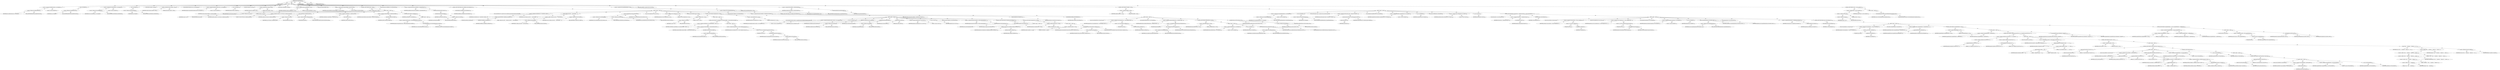 digraph "determineDependencies" {  
"111669149704" [label = <(METHOD,determineDependencies)<SUB>319</SUB>> ]
"115964116995" [label = <(PARAM,this)<SUB>319</SUB>> ]
"25769803809" [label = <(BLOCK,&lt;empty&gt;,&lt;empty&gt;)<SUB>319</SUB>> ]
"30064771197" [label = <(&lt;operator&gt;.assignment,this.affectedClassMap = new Hashtable())<SUB>320</SUB>> ]
"30064771198" [label = <(&lt;operator&gt;.fieldAccess,this.affectedClassMap)<SUB>320</SUB>> ]
"68719476886" [label = <(IDENTIFIER,this,this.affectedClassMap = new Hashtable())> ]
"55834574869" [label = <(FIELD_IDENTIFIER,affectedClassMap,affectedClassMap)<SUB>320</SUB>> ]
"30064771199" [label = <(&lt;operator&gt;.alloc,new Hashtable())<SUB>320</SUB>> ]
"30064771200" [label = <(&lt;init&gt;,new Hashtable())<SUB>320</SUB>> ]
"30064771201" [label = <(&lt;operator&gt;.fieldAccess,this.affectedClassMap)<SUB>320</SUB>> ]
"68719476887" [label = <(IDENTIFIER,this,new Hashtable())> ]
"55834574870" [label = <(FIELD_IDENTIFIER,affectedClassMap,affectedClassMap)<SUB>320</SUB>> ]
"30064771202" [label = <(&lt;operator&gt;.assignment,this.classFileInfoMap = new Hashtable())<SUB>321</SUB>> ]
"30064771203" [label = <(&lt;operator&gt;.fieldAccess,this.classFileInfoMap)<SUB>321</SUB>> ]
"68719476888" [label = <(IDENTIFIER,this,this.classFileInfoMap = new Hashtable())> ]
"55834574871" [label = <(FIELD_IDENTIFIER,classFileInfoMap,classFileInfoMap)<SUB>321</SUB>> ]
"30064771204" [label = <(&lt;operator&gt;.alloc,new Hashtable())<SUB>321</SUB>> ]
"30064771205" [label = <(&lt;init&gt;,new Hashtable())<SUB>321</SUB>> ]
"30064771206" [label = <(&lt;operator&gt;.fieldAccess,this.classFileInfoMap)<SUB>321</SUB>> ]
"68719476889" [label = <(IDENTIFIER,this,new Hashtable())> ]
"55834574872" [label = <(FIELD_IDENTIFIER,classFileInfoMap,classFileInfoMap)<SUB>321</SUB>> ]
"94489280535" [label = <(LOCAL,boolean cacheDirty: boolean)<SUB>322</SUB>> ]
"30064771207" [label = <(&lt;operator&gt;.assignment,boolean cacheDirty = false)<SUB>322</SUB>> ]
"68719476890" [label = <(IDENTIFIER,cacheDirty,boolean cacheDirty = false)<SUB>322</SUB>> ]
"90194313239" [label = <(LITERAL,false,boolean cacheDirty = false)<SUB>322</SUB>> ]
"94489280536" [label = <(LOCAL,Hashtable dependencyMap: java.util.Hashtable)<SUB>324</SUB>> ]
"30064771208" [label = <(&lt;operator&gt;.assignment,Hashtable dependencyMap = new Hashtable())<SUB>324</SUB>> ]
"68719476891" [label = <(IDENTIFIER,dependencyMap,Hashtable dependencyMap = new Hashtable())<SUB>324</SUB>> ]
"30064771209" [label = <(&lt;operator&gt;.alloc,new Hashtable())<SUB>324</SUB>> ]
"30064771210" [label = <(&lt;init&gt;,new Hashtable())<SUB>324</SUB>> ]
"68719476892" [label = <(IDENTIFIER,dependencyMap,new Hashtable())<SUB>324</SUB>> ]
"94489280537" [label = <(LOCAL,File cacheFile: java.io.File)<SUB>325</SUB>> ]
"30064771211" [label = <(&lt;operator&gt;.assignment,File cacheFile = null)<SUB>325</SUB>> ]
"68719476893" [label = <(IDENTIFIER,cacheFile,File cacheFile = null)<SUB>325</SUB>> ]
"90194313240" [label = <(LITERAL,null,File cacheFile = null)<SUB>325</SUB>> ]
"94489280538" [label = <(LOCAL,boolean cacheFileExists: boolean)<SUB>326</SUB>> ]
"30064771212" [label = <(&lt;operator&gt;.assignment,boolean cacheFileExists = true)<SUB>326</SUB>> ]
"68719476894" [label = <(IDENTIFIER,cacheFileExists,boolean cacheFileExists = true)<SUB>326</SUB>> ]
"90194313241" [label = <(LITERAL,true,boolean cacheFileExists = true)<SUB>326</SUB>> ]
"94489280539" [label = <(LOCAL,long cacheLastModified: long)<SUB>327</SUB>> ]
"30064771213" [label = <(&lt;operator&gt;.assignment,long cacheLastModified = Long.MAX_VALUE)<SUB>327</SUB>> ]
"68719476895" [label = <(IDENTIFIER,cacheLastModified,long cacheLastModified = Long.MAX_VALUE)<SUB>327</SUB>> ]
"30064771214" [label = <(&lt;operator&gt;.fieldAccess,Long.MAX_VALUE)<SUB>327</SUB>> ]
"68719476896" [label = <(IDENTIFIER,Long,long cacheLastModified = Long.MAX_VALUE)<SUB>327</SUB>> ]
"55834574873" [label = <(FIELD_IDENTIFIER,MAX_VALUE,MAX_VALUE)<SUB>327</SUB>> ]
"47244640278" [label = <(CONTROL_STRUCTURE,IF,if (cache != null))<SUB>330</SUB>> ]
"30064771215" [label = <(&lt;operator&gt;.notEquals,cache != null)<SUB>330</SUB>> ]
"30064771216" [label = <(&lt;operator&gt;.fieldAccess,this.cache)<SUB>330</SUB>> ]
"68719476897" [label = <(IDENTIFIER,this,cache != null)> ]
"55834574874" [label = <(FIELD_IDENTIFIER,cache,cache)<SUB>330</SUB>> ]
"90194313242" [label = <(LITERAL,null,cache != null)<SUB>330</SUB>> ]
"25769803810" [label = <(BLOCK,&lt;empty&gt;,&lt;empty&gt;)<SUB>330</SUB>> ]
"30064771217" [label = <(&lt;operator&gt;.assignment,cacheFile = new File(cache, CACHE_FILE_NAME))<SUB>331</SUB>> ]
"68719476898" [label = <(IDENTIFIER,cacheFile,cacheFile = new File(cache, CACHE_FILE_NAME))<SUB>331</SUB>> ]
"30064771218" [label = <(&lt;operator&gt;.alloc,new File(cache, CACHE_FILE_NAME))<SUB>331</SUB>> ]
"30064771219" [label = <(&lt;init&gt;,new File(cache, CACHE_FILE_NAME))<SUB>331</SUB>> ]
"68719476899" [label = <(IDENTIFIER,cacheFile,new File(cache, CACHE_FILE_NAME))<SUB>331</SUB>> ]
"30064771220" [label = <(&lt;operator&gt;.fieldAccess,this.cache)<SUB>331</SUB>> ]
"68719476900" [label = <(IDENTIFIER,this,new File(cache, CACHE_FILE_NAME))> ]
"55834574875" [label = <(FIELD_IDENTIFIER,cache,cache)<SUB>331</SUB>> ]
"30064771221" [label = <(&lt;operator&gt;.fieldAccess,Depend.CACHE_FILE_NAME)<SUB>331</SUB>> ]
"180388626438" [label = <(TYPE_REF,Depend,Depend)<SUB>331</SUB>> ]
"55834574876" [label = <(FIELD_IDENTIFIER,CACHE_FILE_NAME,CACHE_FILE_NAME)<SUB>331</SUB>> ]
"30064771222" [label = <(&lt;operator&gt;.assignment,cacheFileExists = cacheFile.exists())<SUB>332</SUB>> ]
"68719476901" [label = <(IDENTIFIER,cacheFileExists,cacheFileExists = cacheFile.exists())<SUB>332</SUB>> ]
"30064771223" [label = <(exists,cacheFile.exists())<SUB>332</SUB>> ]
"68719476902" [label = <(IDENTIFIER,cacheFile,cacheFile.exists())<SUB>332</SUB>> ]
"30064771224" [label = <(&lt;operator&gt;.assignment,cacheLastModified = cacheFile.lastModified())<SUB>333</SUB>> ]
"68719476903" [label = <(IDENTIFIER,cacheLastModified,cacheLastModified = cacheFile.lastModified())<SUB>333</SUB>> ]
"30064771225" [label = <(lastModified,cacheFile.lastModified())<SUB>333</SUB>> ]
"68719476904" [label = <(IDENTIFIER,cacheFile,cacheFile.lastModified())<SUB>333</SUB>> ]
"47244640279" [label = <(CONTROL_STRUCTURE,IF,if (cacheFileExists))<SUB>334</SUB>> ]
"68719476905" [label = <(IDENTIFIER,cacheFileExists,if (cacheFileExists))<SUB>334</SUB>> ]
"25769803811" [label = <(BLOCK,&lt;empty&gt;,&lt;empty&gt;)<SUB>334</SUB>> ]
"30064771226" [label = <(&lt;operator&gt;.assignment,dependencyMap = readCachedDependencies(cacheFile))<SUB>335</SUB>> ]
"68719476906" [label = <(IDENTIFIER,dependencyMap,dependencyMap = readCachedDependencies(cacheFile))<SUB>335</SUB>> ]
"30064771227" [label = <(readCachedDependencies,this.readCachedDependencies(cacheFile))<SUB>335</SUB>> ]
"68719476739" [label = <(IDENTIFIER,this,this.readCachedDependencies(cacheFile))<SUB>335</SUB>> ]
"68719476907" [label = <(IDENTIFIER,cacheFile,this.readCachedDependencies(cacheFile))<SUB>335</SUB>> ]
"94489280540" [label = <(LOCAL,Enumeration classfileEnum: java.util.Enumeration)<SUB>338</SUB>> ]
"30064771228" [label = <(&lt;operator&gt;.assignment,Enumeration classfileEnum = getClassFiles(destP...)<SUB>338</SUB>> ]
"68719476908" [label = <(IDENTIFIER,classfileEnum,Enumeration classfileEnum = getClassFiles(destP...)<SUB>338</SUB>> ]
"30064771229" [label = <(elements,getClassFiles(destPath).elements())<SUB>338</SUB>> ]
"30064771230" [label = <(getClassFiles,getClassFiles(destPath))<SUB>338</SUB>> ]
"68719476740" [label = <(IDENTIFIER,this,getClassFiles(destPath))<SUB>338</SUB>> ]
"30064771231" [label = <(&lt;operator&gt;.fieldAccess,this.destPath)<SUB>338</SUB>> ]
"68719476909" [label = <(IDENTIFIER,this,getClassFiles(destPath))> ]
"55834574877" [label = <(FIELD_IDENTIFIER,destPath,destPath)<SUB>338</SUB>> ]
"47244640280" [label = <(CONTROL_STRUCTURE,WHILE,while (classfileEnum.hasMoreElements()))<SUB>339</SUB>> ]
"30064771232" [label = <(hasMoreElements,classfileEnum.hasMoreElements())<SUB>339</SUB>> ]
"68719476910" [label = <(IDENTIFIER,classfileEnum,classfileEnum.hasMoreElements())<SUB>339</SUB>> ]
"25769803812" [label = <(BLOCK,&lt;empty&gt;,&lt;empty&gt;)<SUB>339</SUB>> ]
"94489280541" [label = <(LOCAL,ClassFileInfo info: org.apache.tools.ant.taskdefs.optional.depend.Depend$ClassFileInfo)<SUB>340</SUB>> ]
"30064771233" [label = <(&lt;operator&gt;.assignment,ClassFileInfo info = (ClassFileInfo) classfileE...)<SUB>340</SUB>> ]
"68719476911" [label = <(IDENTIFIER,info,ClassFileInfo info = (ClassFileInfo) classfileE...)<SUB>340</SUB>> ]
"30064771234" [label = <(&lt;operator&gt;.cast,(ClassFileInfo) classfileEnum.nextElement())<SUB>340</SUB>> ]
"180388626439" [label = <(TYPE_REF,ClassFileInfo,ClassFileInfo)<SUB>340</SUB>> ]
"30064771235" [label = <(nextElement,classfileEnum.nextElement())<SUB>340</SUB>> ]
"68719476912" [label = <(IDENTIFIER,classfileEnum,classfileEnum.nextElement())<SUB>340</SUB>> ]
"30064771236" [label = <(log,log(&quot;Adding class info for &quot; + info.className, ...)<SUB>341</SUB>> ]
"68719476741" [label = <(IDENTIFIER,this,log(&quot;Adding class info for &quot; + info.className, ...)<SUB>341</SUB>> ]
"30064771237" [label = <(&lt;operator&gt;.addition,&quot;Adding class info for &quot; + info.className)<SUB>341</SUB>> ]
"90194313243" [label = <(LITERAL,&quot;Adding class info for &quot;,&quot;Adding class info for &quot; + info.className)<SUB>341</SUB>> ]
"30064771238" [label = <(&lt;operator&gt;.fieldAccess,info.className)<SUB>341</SUB>> ]
"68719476913" [label = <(IDENTIFIER,info,&quot;Adding class info for &quot; + info.className)<SUB>341</SUB>> ]
"55834574878" [label = <(FIELD_IDENTIFIER,className,className)<SUB>341</SUB>> ]
"30064771239" [label = <(&lt;operator&gt;.fieldAccess,Project.MSG_DEBUG)<SUB>341</SUB>> ]
"68719476914" [label = <(IDENTIFIER,Project,log(&quot;Adding class info for &quot; + info.className, ...)<SUB>341</SUB>> ]
"55834574879" [label = <(FIELD_IDENTIFIER,MSG_DEBUG,MSG_DEBUG)<SUB>341</SUB>> ]
"30064771240" [label = <(put,this.classFileInfoMap.put(info.className, info))<SUB>342</SUB>> ]
"30064771241" [label = <(&lt;operator&gt;.fieldAccess,this.classFileInfoMap)<SUB>342</SUB>> ]
"68719476915" [label = <(IDENTIFIER,this,this.classFileInfoMap.put(info.className, info))> ]
"55834574880" [label = <(FIELD_IDENTIFIER,classFileInfoMap,classFileInfoMap)<SUB>342</SUB>> ]
"30064771242" [label = <(&lt;operator&gt;.fieldAccess,info.className)<SUB>342</SUB>> ]
"68719476916" [label = <(IDENTIFIER,info,this.classFileInfoMap.put(info.className, info))<SUB>342</SUB>> ]
"55834574881" [label = <(FIELD_IDENTIFIER,className,className)<SUB>342</SUB>> ]
"68719476917" [label = <(IDENTIFIER,info,this.classFileInfoMap.put(info.className, info))<SUB>342</SUB>> ]
"94489280542" [label = <(LOCAL,Vector dependencyList: java.util.Vector)<SUB>344</SUB>> ]
"30064771243" [label = <(&lt;operator&gt;.assignment,Vector dependencyList = null)<SUB>344</SUB>> ]
"68719476918" [label = <(IDENTIFIER,dependencyList,Vector dependencyList = null)<SUB>344</SUB>> ]
"90194313244" [label = <(LITERAL,null,Vector dependencyList = null)<SUB>344</SUB>> ]
"47244640281" [label = <(CONTROL_STRUCTURE,IF,if (cache != null))<SUB>346</SUB>> ]
"30064771244" [label = <(&lt;operator&gt;.notEquals,cache != null)<SUB>346</SUB>> ]
"30064771245" [label = <(&lt;operator&gt;.fieldAccess,this.cache)<SUB>346</SUB>> ]
"68719476919" [label = <(IDENTIFIER,this,cache != null)> ]
"55834574882" [label = <(FIELD_IDENTIFIER,cache,cache)<SUB>346</SUB>> ]
"90194313245" [label = <(LITERAL,null,cache != null)<SUB>346</SUB>> ]
"25769803813" [label = <(BLOCK,&lt;empty&gt;,&lt;empty&gt;)<SUB>346</SUB>> ]
"47244640282" [label = <(CONTROL_STRUCTURE,IF,if (cacheFileExists &amp;&amp; cacheLastModified &gt; info.absoluteFile.lastModified()))<SUB>349</SUB>> ]
"30064771246" [label = <(&lt;operator&gt;.logicalAnd,cacheFileExists &amp;&amp; cacheLastModified &gt; info.abs...)<SUB>349</SUB>> ]
"68719476920" [label = <(IDENTIFIER,cacheFileExists,cacheFileExists &amp;&amp; cacheLastModified &gt; info.abs...)<SUB>349</SUB>> ]
"30064771247" [label = <(&lt;operator&gt;.greaterThan,cacheLastModified &gt; info.absoluteFile.lastModif...)<SUB>350</SUB>> ]
"68719476921" [label = <(IDENTIFIER,cacheLastModified,cacheLastModified &gt; info.absoluteFile.lastModif...)<SUB>350</SUB>> ]
"30064771248" [label = <(lastModified,info.absoluteFile.lastModified())<SUB>350</SUB>> ]
"30064771249" [label = <(&lt;operator&gt;.fieldAccess,info.absoluteFile)<SUB>350</SUB>> ]
"68719476922" [label = <(IDENTIFIER,info,info.absoluteFile.lastModified())<SUB>350</SUB>> ]
"55834574883" [label = <(FIELD_IDENTIFIER,absoluteFile,absoluteFile)<SUB>350</SUB>> ]
"25769803814" [label = <(BLOCK,&lt;empty&gt;,&lt;empty&gt;)<SUB>350</SUB>> ]
"30064771250" [label = <(&lt;operator&gt;.assignment,dependencyList = (Vector) dependencyMap.get(inf...)<SUB>353</SUB>> ]
"68719476923" [label = <(IDENTIFIER,dependencyList,dependencyList = (Vector) dependencyMap.get(inf...)<SUB>353</SUB>> ]
"30064771251" [label = <(&lt;operator&gt;.cast,(Vector) dependencyMap.get(info.className))<SUB>353</SUB>> ]
"180388626440" [label = <(TYPE_REF,Vector,Vector)<SUB>353</SUB>> ]
"30064771252" [label = <(get,dependencyMap.get(info.className))<SUB>353</SUB>> ]
"68719476924" [label = <(IDENTIFIER,dependencyMap,dependencyMap.get(info.className))<SUB>353</SUB>> ]
"30064771253" [label = <(&lt;operator&gt;.fieldAccess,info.className)<SUB>353</SUB>> ]
"68719476925" [label = <(IDENTIFIER,info,dependencyMap.get(info.className))<SUB>353</SUB>> ]
"55834574884" [label = <(FIELD_IDENTIFIER,className,className)<SUB>353</SUB>> ]
"47244640283" [label = <(CONTROL_STRUCTURE,IF,if (dependencyList == null))<SUB>357</SUB>> ]
"30064771254" [label = <(&lt;operator&gt;.equals,dependencyList == null)<SUB>357</SUB>> ]
"68719476926" [label = <(IDENTIFIER,dependencyList,dependencyList == null)<SUB>357</SUB>> ]
"90194313246" [label = <(LITERAL,null,dependencyList == null)<SUB>357</SUB>> ]
"25769803815" [label = <(BLOCK,&lt;empty&gt;,&lt;empty&gt;)<SUB>357</SUB>> ]
"94489280543" [label = <(LOCAL,DependencyAnalyzer analyzer: org.apache.tools.ant.util.depend.DependencyAnalyzer)<SUB>359</SUB>> ]
"30064771255" [label = <(&lt;operator&gt;.assignment,DependencyAnalyzer analyzer = new AntAnalyzer())<SUB>359</SUB>> ]
"68719476927" [label = <(IDENTIFIER,analyzer,DependencyAnalyzer analyzer = new AntAnalyzer())<SUB>359</SUB>> ]
"30064771256" [label = <(&lt;operator&gt;.alloc,new AntAnalyzer())<SUB>359</SUB>> ]
"30064771257" [label = <(&lt;init&gt;,new AntAnalyzer())<SUB>359</SUB>> ]
"68719476928" [label = <(IDENTIFIER,analyzer,new AntAnalyzer())<SUB>359</SUB>> ]
"30064771258" [label = <(addRootClass,addRootClass(info.className))<SUB>360</SUB>> ]
"68719476929" [label = <(IDENTIFIER,analyzer,addRootClass(info.className))<SUB>360</SUB>> ]
"30064771259" [label = <(&lt;operator&gt;.fieldAccess,info.className)<SUB>360</SUB>> ]
"68719476930" [label = <(IDENTIFIER,info,addRootClass(info.className))<SUB>360</SUB>> ]
"55834574885" [label = <(FIELD_IDENTIFIER,className,className)<SUB>360</SUB>> ]
"30064771260" [label = <(addClassPath,addClassPath(destPath))<SUB>361</SUB>> ]
"68719476931" [label = <(IDENTIFIER,analyzer,addClassPath(destPath))<SUB>361</SUB>> ]
"30064771261" [label = <(&lt;operator&gt;.fieldAccess,this.destPath)<SUB>361</SUB>> ]
"68719476932" [label = <(IDENTIFIER,this,addClassPath(destPath))> ]
"55834574886" [label = <(FIELD_IDENTIFIER,destPath,destPath)<SUB>361</SUB>> ]
"30064771262" [label = <(setClosure,setClosure(false))<SUB>362</SUB>> ]
"68719476933" [label = <(IDENTIFIER,analyzer,setClosure(false))<SUB>362</SUB>> ]
"90194313247" [label = <(LITERAL,false,setClosure(false))<SUB>362</SUB>> ]
"30064771263" [label = <(&lt;operator&gt;.assignment,dependencyList = new Vector())<SUB>363</SUB>> ]
"68719476934" [label = <(IDENTIFIER,dependencyList,dependencyList = new Vector())<SUB>363</SUB>> ]
"30064771264" [label = <(&lt;operator&gt;.alloc,new Vector())<SUB>363</SUB>> ]
"30064771265" [label = <(&lt;init&gt;,new Vector())<SUB>363</SUB>> ]
"68719476935" [label = <(IDENTIFIER,dependencyList,new Vector())<SUB>363</SUB>> ]
"94489280544" [label = <(LOCAL,Enumeration depEnum: java.util.Enumeration)<SUB>364</SUB>> ]
"30064771266" [label = <(&lt;operator&gt;.assignment,Enumeration depEnum = analyzer.getClassDependen...)<SUB>364</SUB>> ]
"68719476936" [label = <(IDENTIFIER,depEnum,Enumeration depEnum = analyzer.getClassDependen...)<SUB>364</SUB>> ]
"30064771267" [label = <(getClassDependencies,getClassDependencies())<SUB>364</SUB>> ]
"68719476937" [label = <(IDENTIFIER,analyzer,getClassDependencies())<SUB>364</SUB>> ]
"47244640284" [label = <(CONTROL_STRUCTURE,WHILE,while (depEnum.hasMoreElements()))<SUB>365</SUB>> ]
"30064771268" [label = <(hasMoreElements,depEnum.hasMoreElements())<SUB>365</SUB>> ]
"68719476938" [label = <(IDENTIFIER,depEnum,depEnum.hasMoreElements())<SUB>365</SUB>> ]
"25769803816" [label = <(BLOCK,&lt;empty&gt;,&lt;empty&gt;)<SUB>365</SUB>> ]
"30064771269" [label = <(addElement,dependencyList.addElement(depEnum.nextElement()))<SUB>366</SUB>> ]
"68719476939" [label = <(IDENTIFIER,dependencyList,dependencyList.addElement(depEnum.nextElement()))<SUB>366</SUB>> ]
"30064771270" [label = <(nextElement,depEnum.nextElement())<SUB>366</SUB>> ]
"68719476940" [label = <(IDENTIFIER,depEnum,depEnum.nextElement())<SUB>366</SUB>> ]
"47244640285" [label = <(CONTROL_STRUCTURE,IF,if (dependencyList != null))<SUB>368</SUB>> ]
"30064771271" [label = <(&lt;operator&gt;.notEquals,dependencyList != null)<SUB>368</SUB>> ]
"68719476941" [label = <(IDENTIFIER,dependencyList,dependencyList != null)<SUB>368</SUB>> ]
"90194313248" [label = <(LITERAL,null,dependencyList != null)<SUB>368</SUB>> ]
"25769803817" [label = <(BLOCK,&lt;empty&gt;,&lt;empty&gt;)<SUB>368</SUB>> ]
"30064771272" [label = <(&lt;operator&gt;.assignment,cacheDirty = true)<SUB>369</SUB>> ]
"68719476942" [label = <(IDENTIFIER,cacheDirty,cacheDirty = true)<SUB>369</SUB>> ]
"90194313249" [label = <(LITERAL,true,cacheDirty = true)<SUB>369</SUB>> ]
"30064771273" [label = <(put,dependencyMap.put(info.className, dependencyList))<SUB>370</SUB>> ]
"68719476943" [label = <(IDENTIFIER,dependencyMap,dependencyMap.put(info.className, dependencyList))<SUB>370</SUB>> ]
"30064771274" [label = <(&lt;operator&gt;.fieldAccess,info.className)<SUB>370</SUB>> ]
"68719476944" [label = <(IDENTIFIER,info,dependencyMap.put(info.className, dependencyList))<SUB>370</SUB>> ]
"55834574887" [label = <(FIELD_IDENTIFIER,className,className)<SUB>370</SUB>> ]
"68719476945" [label = <(IDENTIFIER,dependencyList,dependencyMap.put(info.className, dependencyList))<SUB>370</SUB>> ]
"94489280545" [label = <(LOCAL,Enumeration depEnum: java.util.Enumeration)<SUB>376</SUB>> ]
"30064771275" [label = <(&lt;operator&gt;.assignment,Enumeration depEnum = dependencyList.elements())<SUB>376</SUB>> ]
"68719476946" [label = <(IDENTIFIER,depEnum,Enumeration depEnum = dependencyList.elements())<SUB>376</SUB>> ]
"30064771276" [label = <(elements,dependencyList.elements())<SUB>376</SUB>> ]
"68719476947" [label = <(IDENTIFIER,dependencyList,dependencyList.elements())<SUB>376</SUB>> ]
"47244640286" [label = <(CONTROL_STRUCTURE,WHILE,while (depEnum.hasMoreElements()))<SUB>377</SUB>> ]
"30064771277" [label = <(hasMoreElements,depEnum.hasMoreElements())<SUB>377</SUB>> ]
"68719476948" [label = <(IDENTIFIER,depEnum,depEnum.hasMoreElements())<SUB>377</SUB>> ]
"25769803818" [label = <(BLOCK,&lt;empty&gt;,&lt;empty&gt;)<SUB>377</SUB>> ]
"94489280546" [label = <(LOCAL,String dependentClass: java.lang.String)<SUB>378</SUB>> ]
"30064771278" [label = <(&lt;operator&gt;.assignment,String dependentClass = (String) depEnum.nextEl...)<SUB>378</SUB>> ]
"68719476949" [label = <(IDENTIFIER,dependentClass,String dependentClass = (String) depEnum.nextEl...)<SUB>378</SUB>> ]
"30064771279" [label = <(&lt;operator&gt;.cast,(String) depEnum.nextElement())<SUB>378</SUB>> ]
"180388626441" [label = <(TYPE_REF,String,String)<SUB>378</SUB>> ]
"30064771280" [label = <(nextElement,depEnum.nextElement())<SUB>378</SUB>> ]
"68719476950" [label = <(IDENTIFIER,depEnum,depEnum.nextElement())<SUB>378</SUB>> ]
"94489280547" [label = <(LOCAL,Hashtable affectedClasses: java.util.Hashtable)<SUB>380</SUB>> ]
"30064771281" [label = <(&lt;operator&gt;.assignment,Hashtable affectedClasses = (Hashtable) affecte...)<SUB>380</SUB>> ]
"68719476951" [label = <(IDENTIFIER,affectedClasses,Hashtable affectedClasses = (Hashtable) affecte...)<SUB>380</SUB>> ]
"30064771282" [label = <(&lt;operator&gt;.cast,(Hashtable) affectedClassMap.get(dependentClass))<SUB>381</SUB>> ]
"180388626442" [label = <(TYPE_REF,Hashtable,Hashtable)<SUB>381</SUB>> ]
"30064771283" [label = <(get,this.affectedClassMap.get(dependentClass))<SUB>381</SUB>> ]
"30064771284" [label = <(&lt;operator&gt;.fieldAccess,this.affectedClassMap)<SUB>381</SUB>> ]
"68719476952" [label = <(IDENTIFIER,this,this.affectedClassMap.get(dependentClass))> ]
"55834574888" [label = <(FIELD_IDENTIFIER,affectedClassMap,affectedClassMap)<SUB>381</SUB>> ]
"68719476953" [label = <(IDENTIFIER,dependentClass,this.affectedClassMap.get(dependentClass))<SUB>381</SUB>> ]
"47244640287" [label = <(CONTROL_STRUCTURE,IF,if (affectedClasses == null))<SUB>382</SUB>> ]
"30064771285" [label = <(&lt;operator&gt;.equals,affectedClasses == null)<SUB>382</SUB>> ]
"68719476954" [label = <(IDENTIFIER,affectedClasses,affectedClasses == null)<SUB>382</SUB>> ]
"90194313250" [label = <(LITERAL,null,affectedClasses == null)<SUB>382</SUB>> ]
"25769803819" [label = <(BLOCK,&lt;empty&gt;,&lt;empty&gt;)<SUB>382</SUB>> ]
"30064771286" [label = <(&lt;operator&gt;.assignment,affectedClasses = new Hashtable())<SUB>383</SUB>> ]
"68719476955" [label = <(IDENTIFIER,affectedClasses,affectedClasses = new Hashtable())<SUB>383</SUB>> ]
"30064771287" [label = <(&lt;operator&gt;.alloc,new Hashtable())<SUB>383</SUB>> ]
"30064771288" [label = <(&lt;init&gt;,new Hashtable())<SUB>383</SUB>> ]
"68719476956" [label = <(IDENTIFIER,affectedClasses,new Hashtable())<SUB>383</SUB>> ]
"30064771289" [label = <(put,this.affectedClassMap.put(dependentClass, affec...)<SUB>384</SUB>> ]
"30064771290" [label = <(&lt;operator&gt;.fieldAccess,this.affectedClassMap)<SUB>384</SUB>> ]
"68719476957" [label = <(IDENTIFIER,this,this.affectedClassMap.put(dependentClass, affec...)> ]
"55834574889" [label = <(FIELD_IDENTIFIER,affectedClassMap,affectedClassMap)<SUB>384</SUB>> ]
"68719476958" [label = <(IDENTIFIER,dependentClass,this.affectedClassMap.put(dependentClass, affec...)<SUB>384</SUB>> ]
"68719476959" [label = <(IDENTIFIER,affectedClasses,this.affectedClassMap.put(dependentClass, affec...)<SUB>384</SUB>> ]
"30064771291" [label = <(put,affectedClasses.put(info.className, info))<SUB>387</SUB>> ]
"68719476960" [label = <(IDENTIFIER,affectedClasses,affectedClasses.put(info.className, info))<SUB>387</SUB>> ]
"30064771292" [label = <(&lt;operator&gt;.fieldAccess,info.className)<SUB>387</SUB>> ]
"68719476961" [label = <(IDENTIFIER,info,affectedClasses.put(info.className, info))<SUB>387</SUB>> ]
"55834574890" [label = <(FIELD_IDENTIFIER,className,className)<SUB>387</SUB>> ]
"68719476962" [label = <(IDENTIFIER,info,affectedClasses.put(info.className, info))<SUB>387</SUB>> ]
"30064771293" [label = <(&lt;operator&gt;.assignment,this.classpathDependencies = null)<SUB>391</SUB>> ]
"30064771294" [label = <(&lt;operator&gt;.fieldAccess,this.classpathDependencies)<SUB>391</SUB>> ]
"68719476963" [label = <(IDENTIFIER,this,this.classpathDependencies = null)> ]
"55834574891" [label = <(FIELD_IDENTIFIER,classpathDependencies,classpathDependencies)<SUB>391</SUB>> ]
"90194313251" [label = <(LITERAL,null,this.classpathDependencies = null)<SUB>391</SUB>> ]
"94489280548" [label = <(LOCAL,Path checkPath: org.apache.tools.ant.types.Path)<SUB>392</SUB>> ]
"30064771295" [label = <(&lt;operator&gt;.assignment,Path checkPath = getCheckClassPath())<SUB>392</SUB>> ]
"68719476964" [label = <(IDENTIFIER,checkPath,Path checkPath = getCheckClassPath())<SUB>392</SUB>> ]
"30064771296" [label = <(getCheckClassPath,this.getCheckClassPath())<SUB>392</SUB>> ]
"68719476742" [label = <(IDENTIFIER,this,this.getCheckClassPath())<SUB>392</SUB>> ]
"47244640288" [label = <(CONTROL_STRUCTURE,IF,if (checkPath != null))<SUB>393</SUB>> ]
"30064771297" [label = <(&lt;operator&gt;.notEquals,checkPath != null)<SUB>393</SUB>> ]
"68719476965" [label = <(IDENTIFIER,checkPath,checkPath != null)<SUB>393</SUB>> ]
"90194313252" [label = <(LITERAL,null,checkPath != null)<SUB>393</SUB>> ]
"25769803820" [label = <(BLOCK,&lt;empty&gt;,&lt;empty&gt;)<SUB>393</SUB>> ]
"30064771298" [label = <(&lt;operator&gt;.assignment,this.classpathDependencies = new Hashtable())<SUB>395</SUB>> ]
"30064771299" [label = <(&lt;operator&gt;.fieldAccess,this.classpathDependencies)<SUB>395</SUB>> ]
"68719476966" [label = <(IDENTIFIER,this,this.classpathDependencies = new Hashtable())> ]
"55834574892" [label = <(FIELD_IDENTIFIER,classpathDependencies,classpathDependencies)<SUB>395</SUB>> ]
"30064771300" [label = <(&lt;operator&gt;.alloc,new Hashtable())<SUB>395</SUB>> ]
"30064771301" [label = <(&lt;init&gt;,new Hashtable())<SUB>395</SUB>> ]
"30064771302" [label = <(&lt;operator&gt;.fieldAccess,this.classpathDependencies)<SUB>395</SUB>> ]
"68719476967" [label = <(IDENTIFIER,this,new Hashtable())> ]
"55834574893" [label = <(FIELD_IDENTIFIER,classpathDependencies,classpathDependencies)<SUB>395</SUB>> ]
"94489280549" [label = <(LOCAL,AntClassLoader loader: org.apache.tools.ant.AntClassLoader)<SUB>396</SUB>> ]
"30064771303" [label = <(&lt;operator&gt;.assignment,AntClassLoader loader = getProject().createClas...)<SUB>396</SUB>> ]
"68719476968" [label = <(IDENTIFIER,loader,AntClassLoader loader = getProject().createClas...)<SUB>396</SUB>> ]
"30064771304" [label = <(createClassLoader,getProject().createClassLoader(checkPath))<SUB>396</SUB>> ]
"30064771305" [label = <(getProject,getProject())<SUB>396</SUB>> ]
"68719476743" [label = <(IDENTIFIER,this,getProject())<SUB>396</SUB>> ]
"68719476969" [label = <(IDENTIFIER,checkPath,getProject().createClassLoader(checkPath))<SUB>396</SUB>> ]
"94489280550" [label = <(LOCAL,Hashtable classpathFileCache: java.util.Hashtable)<SUB>398</SUB>> ]
"30064771306" [label = <(&lt;operator&gt;.assignment,Hashtable classpathFileCache = new Hashtable())<SUB>398</SUB>> ]
"68719476970" [label = <(IDENTIFIER,classpathFileCache,Hashtable classpathFileCache = new Hashtable())<SUB>398</SUB>> ]
"30064771307" [label = <(&lt;operator&gt;.alloc,new Hashtable())<SUB>398</SUB>> ]
"30064771308" [label = <(&lt;init&gt;,new Hashtable())<SUB>398</SUB>> ]
"68719476971" [label = <(IDENTIFIER,classpathFileCache,new Hashtable())<SUB>398</SUB>> ]
"94489280551" [label = <(LOCAL,Object nullFileMarker: java.lang.Object)<SUB>399</SUB>> ]
"30064771309" [label = <(&lt;operator&gt;.assignment,Object nullFileMarker = new Object())<SUB>399</SUB>> ]
"68719476972" [label = <(IDENTIFIER,nullFileMarker,Object nullFileMarker = new Object())<SUB>399</SUB>> ]
"30064771310" [label = <(&lt;operator&gt;.alloc,new Object())<SUB>399</SUB>> ]
"30064771311" [label = <(&lt;init&gt;,new Object())<SUB>399</SUB>> ]
"68719476973" [label = <(IDENTIFIER,nullFileMarker,new Object())<SUB>399</SUB>> ]
"47244640289" [label = <(CONTROL_STRUCTURE,FOR,for (Enumeration e = dependencyMap.keys(); Some(e.hasMoreElements()); ))<SUB>400</SUB>> ]
"94489280552" [label = <(LOCAL,Enumeration e: java.util.Enumeration)<SUB>400</SUB>> ]
"30064771312" [label = <(&lt;operator&gt;.assignment,Enumeration e = dependencyMap.keys())<SUB>400</SUB>> ]
"68719476974" [label = <(IDENTIFIER,e,Enumeration e = dependencyMap.keys())<SUB>400</SUB>> ]
"30064771313" [label = <(keys,dependencyMap.keys())<SUB>400</SUB>> ]
"68719476975" [label = <(IDENTIFIER,dependencyMap,dependencyMap.keys())<SUB>400</SUB>> ]
"30064771314" [label = <(hasMoreElements,e.hasMoreElements())<SUB>400</SUB>> ]
"68719476976" [label = <(IDENTIFIER,e,e.hasMoreElements())<SUB>400</SUB>> ]
"25769803821" [label = <(BLOCK,&lt;empty&gt;,&lt;empty&gt;)<SUB>400</SUB>> ]
"94489280553" [label = <(LOCAL,String className: java.lang.String)<SUB>401</SUB>> ]
"30064771315" [label = <(&lt;operator&gt;.assignment,String className = (String) e.nextElement())<SUB>401</SUB>> ]
"68719476977" [label = <(IDENTIFIER,className,String className = (String) e.nextElement())<SUB>401</SUB>> ]
"30064771316" [label = <(&lt;operator&gt;.cast,(String) e.nextElement())<SUB>401</SUB>> ]
"180388626443" [label = <(TYPE_REF,String,String)<SUB>401</SUB>> ]
"30064771317" [label = <(nextElement,e.nextElement())<SUB>401</SUB>> ]
"68719476978" [label = <(IDENTIFIER,e,e.nextElement())<SUB>401</SUB>> ]
"94489280554" [label = <(LOCAL,Vector dependencyList: java.util.Vector)<SUB>402</SUB>> ]
"30064771318" [label = <(&lt;operator&gt;.assignment,Vector dependencyList = (Vector) dependencyMap....)<SUB>402</SUB>> ]
"68719476979" [label = <(IDENTIFIER,dependencyList,Vector dependencyList = (Vector) dependencyMap....)<SUB>402</SUB>> ]
"30064771319" [label = <(&lt;operator&gt;.cast,(Vector) dependencyMap.get(className))<SUB>402</SUB>> ]
"180388626444" [label = <(TYPE_REF,Vector,Vector)<SUB>402</SUB>> ]
"30064771320" [label = <(get,dependencyMap.get(className))<SUB>402</SUB>> ]
"68719476980" [label = <(IDENTIFIER,dependencyMap,dependencyMap.get(className))<SUB>402</SUB>> ]
"68719476981" [label = <(IDENTIFIER,className,dependencyMap.get(className))<SUB>402</SUB>> ]
"94489280555" [label = <(LOCAL,Hashtable dependencies: java.util.Hashtable)<SUB>403</SUB>> ]
"30064771321" [label = <(&lt;operator&gt;.assignment,Hashtable dependencies = new Hashtable())<SUB>403</SUB>> ]
"68719476982" [label = <(IDENTIFIER,dependencies,Hashtable dependencies = new Hashtable())<SUB>403</SUB>> ]
"30064771322" [label = <(&lt;operator&gt;.alloc,new Hashtable())<SUB>403</SUB>> ]
"30064771323" [label = <(&lt;init&gt;,new Hashtable())<SUB>403</SUB>> ]
"68719476983" [label = <(IDENTIFIER,dependencies,new Hashtable())<SUB>403</SUB>> ]
"30064771324" [label = <(put,this.classpathDependencies.put(className, depen...)<SUB>404</SUB>> ]
"30064771325" [label = <(&lt;operator&gt;.fieldAccess,this.classpathDependencies)<SUB>404</SUB>> ]
"68719476984" [label = <(IDENTIFIER,this,this.classpathDependencies.put(className, depen...)> ]
"55834574894" [label = <(FIELD_IDENTIFIER,classpathDependencies,classpathDependencies)<SUB>404</SUB>> ]
"68719476985" [label = <(IDENTIFIER,className,this.classpathDependencies.put(className, depen...)<SUB>404</SUB>> ]
"68719476986" [label = <(IDENTIFIER,dependencies,this.classpathDependencies.put(className, depen...)<SUB>404</SUB>> ]
"94489280556" [label = <(LOCAL,Enumeration e2: java.util.Enumeration)<SUB>405</SUB>> ]
"30064771326" [label = <(&lt;operator&gt;.assignment,Enumeration e2 = dependencyList.elements())<SUB>405</SUB>> ]
"68719476987" [label = <(IDENTIFIER,e2,Enumeration e2 = dependencyList.elements())<SUB>405</SUB>> ]
"30064771327" [label = <(elements,dependencyList.elements())<SUB>405</SUB>> ]
"68719476988" [label = <(IDENTIFIER,dependencyList,dependencyList.elements())<SUB>405</SUB>> ]
"47244640290" [label = <(CONTROL_STRUCTURE,WHILE,while (e2.hasMoreElements()))<SUB>406</SUB>> ]
"30064771328" [label = <(hasMoreElements,e2.hasMoreElements())<SUB>406</SUB>> ]
"68719476989" [label = <(IDENTIFIER,e2,e2.hasMoreElements())<SUB>406</SUB>> ]
"25769803822" [label = <(BLOCK,&lt;empty&gt;,&lt;empty&gt;)<SUB>406</SUB>> ]
"94489280557" [label = <(LOCAL,String dependency: java.lang.String)<SUB>407</SUB>> ]
"30064771329" [label = <(&lt;operator&gt;.assignment,String dependency = (String) e2.nextElement())<SUB>407</SUB>> ]
"68719476990" [label = <(IDENTIFIER,dependency,String dependency = (String) e2.nextElement())<SUB>407</SUB>> ]
"30064771330" [label = <(&lt;operator&gt;.cast,(String) e2.nextElement())<SUB>407</SUB>> ]
"180388626445" [label = <(TYPE_REF,String,String)<SUB>407</SUB>> ]
"30064771331" [label = <(nextElement,e2.nextElement())<SUB>407</SUB>> ]
"68719476991" [label = <(IDENTIFIER,e2,e2.nextElement())<SUB>407</SUB>> ]
"94489280558" [label = <(LOCAL,Object classpathFileObject: java.lang.Object)<SUB>408</SUB>> ]
"30064771332" [label = <(&lt;operator&gt;.assignment,Object classpathFileObject = classpathFileCache...)<SUB>408</SUB>> ]
"68719476992" [label = <(IDENTIFIER,classpathFileObject,Object classpathFileObject = classpathFileCache...)<SUB>408</SUB>> ]
"30064771333" [label = <(get,classpathFileCache.get(dependency))<SUB>409</SUB>> ]
"68719476993" [label = <(IDENTIFIER,classpathFileCache,classpathFileCache.get(dependency))<SUB>409</SUB>> ]
"68719476994" [label = <(IDENTIFIER,dependency,classpathFileCache.get(dependency))<SUB>409</SUB>> ]
"47244640291" [label = <(CONTROL_STRUCTURE,IF,if (classpathFileObject == null))<SUB>410</SUB>> ]
"30064771334" [label = <(&lt;operator&gt;.equals,classpathFileObject == null)<SUB>410</SUB>> ]
"68719476995" [label = <(IDENTIFIER,classpathFileObject,classpathFileObject == null)<SUB>410</SUB>> ]
"90194313253" [label = <(LITERAL,null,classpathFileObject == null)<SUB>410</SUB>> ]
"25769803823" [label = <(BLOCK,&lt;empty&gt;,&lt;empty&gt;)<SUB>410</SUB>> ]
"30064771335" [label = <(&lt;operator&gt;.assignment,classpathFileObject = nullFileMarker)<SUB>411</SUB>> ]
"68719476996" [label = <(IDENTIFIER,classpathFileObject,classpathFileObject = nullFileMarker)<SUB>411</SUB>> ]
"68719476997" [label = <(IDENTIFIER,nullFileMarker,classpathFileObject = nullFileMarker)<SUB>411</SUB>> ]
"47244640292" [label = <(CONTROL_STRUCTURE,IF,if (!dependency.startsWith(&quot;java.&quot;) &amp;&amp; !dependency.startsWith(&quot;javax.&quot;)))<SUB>413</SUB>> ]
"30064771336" [label = <(&lt;operator&gt;.logicalAnd,!dependency.startsWith(&quot;java.&quot;) &amp;&amp; !dependency....)<SUB>413</SUB>> ]
"30064771337" [label = <(&lt;operator&gt;.logicalNot,!dependency.startsWith(&quot;java.&quot;))<SUB>413</SUB>> ]
"30064771338" [label = <(startsWith,dependency.startsWith(&quot;java.&quot;))<SUB>413</SUB>> ]
"68719476998" [label = <(IDENTIFIER,dependency,dependency.startsWith(&quot;java.&quot;))<SUB>413</SUB>> ]
"90194313254" [label = <(LITERAL,&quot;java.&quot;,dependency.startsWith(&quot;java.&quot;))<SUB>413</SUB>> ]
"30064771339" [label = <(&lt;operator&gt;.logicalNot,!dependency.startsWith(&quot;javax.&quot;))<SUB>414</SUB>> ]
"30064771340" [label = <(startsWith,dependency.startsWith(&quot;javax.&quot;))<SUB>414</SUB>> ]
"68719476999" [label = <(IDENTIFIER,dependency,dependency.startsWith(&quot;javax.&quot;))<SUB>414</SUB>> ]
"90194313255" [label = <(LITERAL,&quot;javax.&quot;,dependency.startsWith(&quot;javax.&quot;))<SUB>414</SUB>> ]
"25769803824" [label = <(BLOCK,&lt;empty&gt;,&lt;empty&gt;)<SUB>414</SUB>> ]
"94489280559" [label = <(LOCAL,URL classURL: java.net.URL)<SUB>415</SUB>> ]
"30064771341" [label = <(&lt;operator&gt;.assignment,URL classURL = loader.getResource(dependency.re...)<SUB>415</SUB>> ]
"68719477000" [label = <(IDENTIFIER,classURL,URL classURL = loader.getResource(dependency.re...)<SUB>415</SUB>> ]
"30064771342" [label = <(getResource,getResource(dependency.replace('.', '/') + &quot;.cl...)<SUB>416</SUB>> ]
"68719477001" [label = <(IDENTIFIER,loader,getResource(dependency.replace('.', '/') + &quot;.cl...)<SUB>416</SUB>> ]
"30064771343" [label = <(&lt;operator&gt;.addition,dependency.replace('.', '/') + &quot;.class&quot;)<SUB>416</SUB>> ]
"30064771344" [label = <(replace,dependency.replace('.', '/'))<SUB>416</SUB>> ]
"68719477002" [label = <(IDENTIFIER,dependency,dependency.replace('.', '/'))<SUB>416</SUB>> ]
"90194313256" [label = <(LITERAL,'.',dependency.replace('.', '/'))<SUB>416</SUB>> ]
"90194313257" [label = <(LITERAL,'/',dependency.replace('.', '/'))<SUB>416</SUB>> ]
"90194313258" [label = <(LITERAL,&quot;.class&quot;,dependency.replace('.', '/') + &quot;.class&quot;)<SUB>416</SUB>> ]
"47244640293" [label = <(CONTROL_STRUCTURE,IF,if (classURL != null))<SUB>417</SUB>> ]
"30064771345" [label = <(&lt;operator&gt;.notEquals,classURL != null)<SUB>417</SUB>> ]
"68719477003" [label = <(IDENTIFIER,classURL,classURL != null)<SUB>417</SUB>> ]
"90194313259" [label = <(LITERAL,null,classURL != null)<SUB>417</SUB>> ]
"25769803825" [label = <(BLOCK,&lt;empty&gt;,&lt;empty&gt;)<SUB>417</SUB>> ]
"47244640294" [label = <(CONTROL_STRUCTURE,IF,if (classURL.getProtocol().equals(&quot;jar&quot;)))<SUB>418</SUB>> ]
"30064771346" [label = <(equals,classURL.getProtocol().equals(&quot;jar&quot;))<SUB>418</SUB>> ]
"30064771347" [label = <(getProtocol,classURL.getProtocol())<SUB>418</SUB>> ]
"68719477004" [label = <(IDENTIFIER,classURL,classURL.getProtocol())<SUB>418</SUB>> ]
"90194313260" [label = <(LITERAL,&quot;jar&quot;,classURL.getProtocol().equals(&quot;jar&quot;))<SUB>418</SUB>> ]
"25769803826" [label = <(BLOCK,&lt;empty&gt;,&lt;empty&gt;)<SUB>418</SUB>> ]
"94489280560" [label = <(LOCAL,String jarFilePath: java.lang.String)<SUB>419</SUB>> ]
"30064771348" [label = <(&lt;operator&gt;.assignment,String jarFilePath = classURL.getFile())<SUB>419</SUB>> ]
"68719477005" [label = <(IDENTIFIER,jarFilePath,String jarFilePath = classURL.getFile())<SUB>419</SUB>> ]
"30064771349" [label = <(getFile,classURL.getFile())<SUB>419</SUB>> ]
"68719477006" [label = <(IDENTIFIER,classURL,classURL.getFile())<SUB>419</SUB>> ]
"47244640295" [label = <(CONTROL_STRUCTURE,IF,if (jarFilePath.startsWith(&quot;file:&quot;)))<SUB>420</SUB>> ]
"30064771350" [label = <(startsWith,jarFilePath.startsWith(&quot;file:&quot;))<SUB>420</SUB>> ]
"68719477007" [label = <(IDENTIFIER,jarFilePath,jarFilePath.startsWith(&quot;file:&quot;))<SUB>420</SUB>> ]
"90194313261" [label = <(LITERAL,&quot;file:&quot;,jarFilePath.startsWith(&quot;file:&quot;))<SUB>420</SUB>> ]
"25769803827" [label = <(BLOCK,&lt;empty&gt;,&lt;empty&gt;)<SUB>420</SUB>> ]
"94489280561" [label = <(LOCAL,int classMarker: int)<SUB>421</SUB>> ]
"30064771351" [label = <(&lt;operator&gt;.assignment,int classMarker = jarFilePath.indexOf('!'))<SUB>421</SUB>> ]
"68719477008" [label = <(IDENTIFIER,classMarker,int classMarker = jarFilePath.indexOf('!'))<SUB>421</SUB>> ]
"30064771352" [label = <(indexOf,jarFilePath.indexOf('!'))<SUB>421</SUB>> ]
"68719477009" [label = <(IDENTIFIER,jarFilePath,jarFilePath.indexOf('!'))<SUB>421</SUB>> ]
"90194313262" [label = <(LITERAL,'!',jarFilePath.indexOf('!'))<SUB>421</SUB>> ]
"30064771353" [label = <(&lt;operator&gt;.assignment,jarFilePath = jarFilePath.substring(5, classMar...)<SUB>422</SUB>> ]
"68719477010" [label = <(IDENTIFIER,jarFilePath,jarFilePath = jarFilePath.substring(5, classMar...)<SUB>422</SUB>> ]
"30064771354" [label = <(substring,jarFilePath.substring(5, classMarker))<SUB>422</SUB>> ]
"68719477011" [label = <(IDENTIFIER,jarFilePath,jarFilePath.substring(5, classMarker))<SUB>422</SUB>> ]
"90194313263" [label = <(LITERAL,5,jarFilePath.substring(5, classMarker))<SUB>422</SUB>> ]
"68719477012" [label = <(IDENTIFIER,classMarker,jarFilePath.substring(5, classMarker))<SUB>422</SUB>> ]
"30064771355" [label = <(&lt;operator&gt;.assignment,classpathFileObject = new File(jarFilePath))<SUB>424</SUB>> ]
"68719477013" [label = <(IDENTIFIER,classpathFileObject,classpathFileObject = new File(jarFilePath))<SUB>424</SUB>> ]
"30064771356" [label = <(&lt;operator&gt;.alloc,new File(jarFilePath))<SUB>424</SUB>> ]
"30064771357" [label = <(&lt;init&gt;,new File(jarFilePath))<SUB>424</SUB>> ]
"68719477014" [label = <(IDENTIFIER,classpathFileObject,new File(jarFilePath))<SUB>424</SUB>> ]
"68719477015" [label = <(IDENTIFIER,jarFilePath,new File(jarFilePath))<SUB>424</SUB>> ]
"47244640296" [label = <(CONTROL_STRUCTURE,ELSE,else)<SUB>425</SUB>> ]
"25769803828" [label = <(BLOCK,&lt;empty&gt;,&lt;empty&gt;)<SUB>425</SUB>> ]
"47244640297" [label = <(CONTROL_STRUCTURE,IF,if (classURL.getProtocol().equals(&quot;file&quot;)))<SUB>425</SUB>> ]
"30064771358" [label = <(equals,classURL.getProtocol().equals(&quot;file&quot;))<SUB>425</SUB>> ]
"30064771359" [label = <(getProtocol,classURL.getProtocol())<SUB>425</SUB>> ]
"68719477016" [label = <(IDENTIFIER,classURL,classURL.getProtocol())<SUB>425</SUB>> ]
"90194313264" [label = <(LITERAL,&quot;file&quot;,classURL.getProtocol().equals(&quot;file&quot;))<SUB>425</SUB>> ]
"25769803829" [label = <(BLOCK,&lt;empty&gt;,&lt;empty&gt;)<SUB>425</SUB>> ]
"94489280562" [label = <(LOCAL,String classFilePath: java.lang.String)<SUB>426</SUB>> ]
"30064771360" [label = <(&lt;operator&gt;.assignment,String classFilePath = classURL.getFile())<SUB>426</SUB>> ]
"68719477017" [label = <(IDENTIFIER,classFilePath,String classFilePath = classURL.getFile())<SUB>426</SUB>> ]
"30064771361" [label = <(getFile,classURL.getFile())<SUB>426</SUB>> ]
"68719477018" [label = <(IDENTIFIER,classURL,classURL.getFile())<SUB>426</SUB>> ]
"30064771362" [label = <(&lt;operator&gt;.assignment,classpathFileObject = new File(classFilePath))<SUB>427</SUB>> ]
"68719477019" [label = <(IDENTIFIER,classpathFileObject,classpathFileObject = new File(classFilePath))<SUB>427</SUB>> ]
"30064771363" [label = <(&lt;operator&gt;.alloc,new File(classFilePath))<SUB>427</SUB>> ]
"30064771364" [label = <(&lt;init&gt;,new File(classFilePath))<SUB>427</SUB>> ]
"68719477020" [label = <(IDENTIFIER,classpathFileObject,new File(classFilePath))<SUB>427</SUB>> ]
"68719477021" [label = <(IDENTIFIER,classFilePath,new File(classFilePath))<SUB>427</SUB>> ]
"30064771365" [label = <(log,log(&quot;Class &quot; + className + &quot; depends on &quot; + cla...)<SUB>429</SUB>> ]
"68719476744" [label = <(IDENTIFIER,this,log(&quot;Class &quot; + className + &quot; depends on &quot; + cla...)<SUB>429</SUB>> ]
"30064771366" [label = <(&lt;operator&gt;.addition,&quot;Class &quot; + className + &quot; depends on &quot; + classpa...)<SUB>429</SUB>> ]
"30064771367" [label = <(&lt;operator&gt;.addition,&quot;Class &quot; + className + &quot; depends on &quot; + classpa...)<SUB>429</SUB>> ]
"30064771368" [label = <(&lt;operator&gt;.addition,&quot;Class &quot; + className + &quot; depends on &quot; + classpa...)<SUB>429</SUB>> ]
"30064771369" [label = <(&lt;operator&gt;.addition,&quot;Class &quot; + className + &quot; depends on &quot;)<SUB>429</SUB>> ]
"30064771370" [label = <(&lt;operator&gt;.addition,&quot;Class &quot; + className)<SUB>429</SUB>> ]
"90194313265" [label = <(LITERAL,&quot;Class &quot;,&quot;Class &quot; + className)<SUB>429</SUB>> ]
"68719477022" [label = <(IDENTIFIER,className,&quot;Class &quot; + className)<SUB>429</SUB>> ]
"90194313266" [label = <(LITERAL,&quot; depends on &quot;,&quot;Class &quot; + className + &quot; depends on &quot;)<SUB>430</SUB>> ]
"68719477023" [label = <(IDENTIFIER,classpathFileObject,&quot;Class &quot; + className + &quot; depends on &quot; + classpa...)<SUB>430</SUB>> ]
"90194313267" [label = <(LITERAL,&quot; due to &quot;,&quot;Class &quot; + className + &quot; depends on &quot; + classpa...)<SUB>431</SUB>> ]
"68719477024" [label = <(IDENTIFIER,dependency,&quot;Class &quot; + className + &quot; depends on &quot; + classpa...)<SUB>431</SUB>> ]
"30064771371" [label = <(&lt;operator&gt;.fieldAccess,Project.MSG_DEBUG)<SUB>431</SUB>> ]
"68719477025" [label = <(IDENTIFIER,Project,log(&quot;Class &quot; + className + &quot; depends on &quot; + cla...)<SUB>431</SUB>> ]
"55834574895" [label = <(FIELD_IDENTIFIER,MSG_DEBUG,MSG_DEBUG)<SUB>431</SUB>> ]
"30064771372" [label = <(put,classpathFileCache.put(dependency, classpathFil...)<SUB>434</SUB>> ]
"68719477026" [label = <(IDENTIFIER,classpathFileCache,classpathFileCache.put(dependency, classpathFil...)<SUB>434</SUB>> ]
"68719477027" [label = <(IDENTIFIER,dependency,classpathFileCache.put(dependency, classpathFil...)<SUB>434</SUB>> ]
"68719477028" [label = <(IDENTIFIER,classpathFileObject,classpathFileCache.put(dependency, classpathFil...)<SUB>434</SUB>> ]
"47244640298" [label = <(CONTROL_STRUCTURE,IF,if (classpathFileObject != null &amp;&amp; classpathFileObject != nullFileMarker))<SUB>436</SUB>> ]
"30064771373" [label = <(&lt;operator&gt;.logicalAnd,classpathFileObject != null &amp;&amp; classpathFileObj...)<SUB>436</SUB>> ]
"30064771374" [label = <(&lt;operator&gt;.notEquals,classpathFileObject != null)<SUB>436</SUB>> ]
"68719477029" [label = <(IDENTIFIER,classpathFileObject,classpathFileObject != null)<SUB>436</SUB>> ]
"90194313268" [label = <(LITERAL,null,classpathFileObject != null)<SUB>436</SUB>> ]
"30064771375" [label = <(&lt;operator&gt;.notEquals,classpathFileObject != nullFileMarker)<SUB>436</SUB>> ]
"68719477030" [label = <(IDENTIFIER,classpathFileObject,classpathFileObject != nullFileMarker)<SUB>436</SUB>> ]
"68719477031" [label = <(IDENTIFIER,nullFileMarker,classpathFileObject != nullFileMarker)<SUB>436</SUB>> ]
"25769803830" [label = <(BLOCK,&lt;empty&gt;,&lt;empty&gt;)<SUB>436</SUB>> ]
"94489280563" [label = <(LOCAL,File jarFile: java.io.File)<SUB>438</SUB>> ]
"30064771376" [label = <(&lt;operator&gt;.assignment,File jarFile = (File) classpathFileObject)<SUB>438</SUB>> ]
"68719477032" [label = <(IDENTIFIER,jarFile,File jarFile = (File) classpathFileObject)<SUB>438</SUB>> ]
"30064771377" [label = <(&lt;operator&gt;.cast,(File) classpathFileObject)<SUB>438</SUB>> ]
"180388626446" [label = <(TYPE_REF,File,File)<SUB>438</SUB>> ]
"68719477033" [label = <(IDENTIFIER,classpathFileObject,(File) classpathFileObject)<SUB>438</SUB>> ]
"30064771378" [label = <(put,dependencies.put(jarFile, jarFile))<SUB>439</SUB>> ]
"68719477034" [label = <(IDENTIFIER,dependencies,dependencies.put(jarFile, jarFile))<SUB>439</SUB>> ]
"68719477035" [label = <(IDENTIFIER,jarFile,dependencies.put(jarFile, jarFile))<SUB>439</SUB>> ]
"68719477036" [label = <(IDENTIFIER,jarFile,dependencies.put(jarFile, jarFile))<SUB>439</SUB>> ]
"47244640299" [label = <(CONTROL_STRUCTURE,IF,if (cache != null &amp;&amp; cacheDirty))<SUB>446</SUB>> ]
"30064771379" [label = <(&lt;operator&gt;.logicalAnd,cache != null &amp;&amp; cacheDirty)<SUB>446</SUB>> ]
"30064771380" [label = <(&lt;operator&gt;.notEquals,cache != null)<SUB>446</SUB>> ]
"30064771381" [label = <(&lt;operator&gt;.fieldAccess,this.cache)<SUB>446</SUB>> ]
"68719477037" [label = <(IDENTIFIER,this,cache != null)> ]
"55834574896" [label = <(FIELD_IDENTIFIER,cache,cache)<SUB>446</SUB>> ]
"90194313269" [label = <(LITERAL,null,cache != null)<SUB>446</SUB>> ]
"68719477038" [label = <(IDENTIFIER,cacheDirty,cache != null &amp;&amp; cacheDirty)<SUB>446</SUB>> ]
"25769803831" [label = <(BLOCK,&lt;empty&gt;,&lt;empty&gt;)<SUB>446</SUB>> ]
"30064771382" [label = <(writeCachedDependencies,this.writeCachedDependencies(dependencyMap))<SUB>447</SUB>> ]
"68719476745" [label = <(IDENTIFIER,this,this.writeCachedDependencies(dependencyMap))<SUB>447</SUB>> ]
"68719477039" [label = <(IDENTIFIER,dependencyMap,this.writeCachedDependencies(dependencyMap))<SUB>447</SUB>> ]
"133143986212" [label = <(MODIFIER,PRIVATE)> ]
"133143986213" [label = <(MODIFIER,VIRTUAL)> ]
"128849018888" [label = <(METHOD_RETURN,void)<SUB>319</SUB>> ]
  "111669149704" -> "115964116995"  [ label = "AST: "] 
  "111669149704" -> "25769803809"  [ label = "AST: "] 
  "111669149704" -> "133143986212"  [ label = "AST: "] 
  "111669149704" -> "133143986213"  [ label = "AST: "] 
  "111669149704" -> "128849018888"  [ label = "AST: "] 
  "25769803809" -> "30064771197"  [ label = "AST: "] 
  "25769803809" -> "30064771200"  [ label = "AST: "] 
  "25769803809" -> "30064771202"  [ label = "AST: "] 
  "25769803809" -> "30064771205"  [ label = "AST: "] 
  "25769803809" -> "94489280535"  [ label = "AST: "] 
  "25769803809" -> "30064771207"  [ label = "AST: "] 
  "25769803809" -> "94489280536"  [ label = "AST: "] 
  "25769803809" -> "30064771208"  [ label = "AST: "] 
  "25769803809" -> "30064771210"  [ label = "AST: "] 
  "25769803809" -> "94489280537"  [ label = "AST: "] 
  "25769803809" -> "30064771211"  [ label = "AST: "] 
  "25769803809" -> "94489280538"  [ label = "AST: "] 
  "25769803809" -> "30064771212"  [ label = "AST: "] 
  "25769803809" -> "94489280539"  [ label = "AST: "] 
  "25769803809" -> "30064771213"  [ label = "AST: "] 
  "25769803809" -> "47244640278"  [ label = "AST: "] 
  "25769803809" -> "94489280540"  [ label = "AST: "] 
  "25769803809" -> "30064771228"  [ label = "AST: "] 
  "25769803809" -> "47244640280"  [ label = "AST: "] 
  "25769803809" -> "30064771293"  [ label = "AST: "] 
  "25769803809" -> "94489280548"  [ label = "AST: "] 
  "25769803809" -> "30064771295"  [ label = "AST: "] 
  "25769803809" -> "47244640288"  [ label = "AST: "] 
  "25769803809" -> "47244640299"  [ label = "AST: "] 
  "30064771197" -> "30064771198"  [ label = "AST: "] 
  "30064771197" -> "30064771199"  [ label = "AST: "] 
  "30064771198" -> "68719476886"  [ label = "AST: "] 
  "30064771198" -> "55834574869"  [ label = "AST: "] 
  "30064771200" -> "30064771201"  [ label = "AST: "] 
  "30064771201" -> "68719476887"  [ label = "AST: "] 
  "30064771201" -> "55834574870"  [ label = "AST: "] 
  "30064771202" -> "30064771203"  [ label = "AST: "] 
  "30064771202" -> "30064771204"  [ label = "AST: "] 
  "30064771203" -> "68719476888"  [ label = "AST: "] 
  "30064771203" -> "55834574871"  [ label = "AST: "] 
  "30064771205" -> "30064771206"  [ label = "AST: "] 
  "30064771206" -> "68719476889"  [ label = "AST: "] 
  "30064771206" -> "55834574872"  [ label = "AST: "] 
  "30064771207" -> "68719476890"  [ label = "AST: "] 
  "30064771207" -> "90194313239"  [ label = "AST: "] 
  "30064771208" -> "68719476891"  [ label = "AST: "] 
  "30064771208" -> "30064771209"  [ label = "AST: "] 
  "30064771210" -> "68719476892"  [ label = "AST: "] 
  "30064771211" -> "68719476893"  [ label = "AST: "] 
  "30064771211" -> "90194313240"  [ label = "AST: "] 
  "30064771212" -> "68719476894"  [ label = "AST: "] 
  "30064771212" -> "90194313241"  [ label = "AST: "] 
  "30064771213" -> "68719476895"  [ label = "AST: "] 
  "30064771213" -> "30064771214"  [ label = "AST: "] 
  "30064771214" -> "68719476896"  [ label = "AST: "] 
  "30064771214" -> "55834574873"  [ label = "AST: "] 
  "47244640278" -> "30064771215"  [ label = "AST: "] 
  "47244640278" -> "25769803810"  [ label = "AST: "] 
  "30064771215" -> "30064771216"  [ label = "AST: "] 
  "30064771215" -> "90194313242"  [ label = "AST: "] 
  "30064771216" -> "68719476897"  [ label = "AST: "] 
  "30064771216" -> "55834574874"  [ label = "AST: "] 
  "25769803810" -> "30064771217"  [ label = "AST: "] 
  "25769803810" -> "30064771219"  [ label = "AST: "] 
  "25769803810" -> "30064771222"  [ label = "AST: "] 
  "25769803810" -> "30064771224"  [ label = "AST: "] 
  "25769803810" -> "47244640279"  [ label = "AST: "] 
  "30064771217" -> "68719476898"  [ label = "AST: "] 
  "30064771217" -> "30064771218"  [ label = "AST: "] 
  "30064771219" -> "68719476899"  [ label = "AST: "] 
  "30064771219" -> "30064771220"  [ label = "AST: "] 
  "30064771219" -> "30064771221"  [ label = "AST: "] 
  "30064771220" -> "68719476900"  [ label = "AST: "] 
  "30064771220" -> "55834574875"  [ label = "AST: "] 
  "30064771221" -> "180388626438"  [ label = "AST: "] 
  "30064771221" -> "55834574876"  [ label = "AST: "] 
  "30064771222" -> "68719476901"  [ label = "AST: "] 
  "30064771222" -> "30064771223"  [ label = "AST: "] 
  "30064771223" -> "68719476902"  [ label = "AST: "] 
  "30064771224" -> "68719476903"  [ label = "AST: "] 
  "30064771224" -> "30064771225"  [ label = "AST: "] 
  "30064771225" -> "68719476904"  [ label = "AST: "] 
  "47244640279" -> "68719476905"  [ label = "AST: "] 
  "47244640279" -> "25769803811"  [ label = "AST: "] 
  "25769803811" -> "30064771226"  [ label = "AST: "] 
  "30064771226" -> "68719476906"  [ label = "AST: "] 
  "30064771226" -> "30064771227"  [ label = "AST: "] 
  "30064771227" -> "68719476739"  [ label = "AST: "] 
  "30064771227" -> "68719476907"  [ label = "AST: "] 
  "30064771228" -> "68719476908"  [ label = "AST: "] 
  "30064771228" -> "30064771229"  [ label = "AST: "] 
  "30064771229" -> "30064771230"  [ label = "AST: "] 
  "30064771230" -> "68719476740"  [ label = "AST: "] 
  "30064771230" -> "30064771231"  [ label = "AST: "] 
  "30064771231" -> "68719476909"  [ label = "AST: "] 
  "30064771231" -> "55834574877"  [ label = "AST: "] 
  "47244640280" -> "30064771232"  [ label = "AST: "] 
  "47244640280" -> "25769803812"  [ label = "AST: "] 
  "30064771232" -> "68719476910"  [ label = "AST: "] 
  "25769803812" -> "94489280541"  [ label = "AST: "] 
  "25769803812" -> "30064771233"  [ label = "AST: "] 
  "25769803812" -> "30064771236"  [ label = "AST: "] 
  "25769803812" -> "30064771240"  [ label = "AST: "] 
  "25769803812" -> "94489280542"  [ label = "AST: "] 
  "25769803812" -> "30064771243"  [ label = "AST: "] 
  "25769803812" -> "47244640281"  [ label = "AST: "] 
  "25769803812" -> "47244640283"  [ label = "AST: "] 
  "25769803812" -> "94489280545"  [ label = "AST: "] 
  "25769803812" -> "30064771275"  [ label = "AST: "] 
  "25769803812" -> "47244640286"  [ label = "AST: "] 
  "30064771233" -> "68719476911"  [ label = "AST: "] 
  "30064771233" -> "30064771234"  [ label = "AST: "] 
  "30064771234" -> "180388626439"  [ label = "AST: "] 
  "30064771234" -> "30064771235"  [ label = "AST: "] 
  "30064771235" -> "68719476912"  [ label = "AST: "] 
  "30064771236" -> "68719476741"  [ label = "AST: "] 
  "30064771236" -> "30064771237"  [ label = "AST: "] 
  "30064771236" -> "30064771239"  [ label = "AST: "] 
  "30064771237" -> "90194313243"  [ label = "AST: "] 
  "30064771237" -> "30064771238"  [ label = "AST: "] 
  "30064771238" -> "68719476913"  [ label = "AST: "] 
  "30064771238" -> "55834574878"  [ label = "AST: "] 
  "30064771239" -> "68719476914"  [ label = "AST: "] 
  "30064771239" -> "55834574879"  [ label = "AST: "] 
  "30064771240" -> "30064771241"  [ label = "AST: "] 
  "30064771240" -> "30064771242"  [ label = "AST: "] 
  "30064771240" -> "68719476917"  [ label = "AST: "] 
  "30064771241" -> "68719476915"  [ label = "AST: "] 
  "30064771241" -> "55834574880"  [ label = "AST: "] 
  "30064771242" -> "68719476916"  [ label = "AST: "] 
  "30064771242" -> "55834574881"  [ label = "AST: "] 
  "30064771243" -> "68719476918"  [ label = "AST: "] 
  "30064771243" -> "90194313244"  [ label = "AST: "] 
  "47244640281" -> "30064771244"  [ label = "AST: "] 
  "47244640281" -> "25769803813"  [ label = "AST: "] 
  "30064771244" -> "30064771245"  [ label = "AST: "] 
  "30064771244" -> "90194313245"  [ label = "AST: "] 
  "30064771245" -> "68719476919"  [ label = "AST: "] 
  "30064771245" -> "55834574882"  [ label = "AST: "] 
  "25769803813" -> "47244640282"  [ label = "AST: "] 
  "47244640282" -> "30064771246"  [ label = "AST: "] 
  "47244640282" -> "25769803814"  [ label = "AST: "] 
  "30064771246" -> "68719476920"  [ label = "AST: "] 
  "30064771246" -> "30064771247"  [ label = "AST: "] 
  "30064771247" -> "68719476921"  [ label = "AST: "] 
  "30064771247" -> "30064771248"  [ label = "AST: "] 
  "30064771248" -> "30064771249"  [ label = "AST: "] 
  "30064771249" -> "68719476922"  [ label = "AST: "] 
  "30064771249" -> "55834574883"  [ label = "AST: "] 
  "25769803814" -> "30064771250"  [ label = "AST: "] 
  "30064771250" -> "68719476923"  [ label = "AST: "] 
  "30064771250" -> "30064771251"  [ label = "AST: "] 
  "30064771251" -> "180388626440"  [ label = "AST: "] 
  "30064771251" -> "30064771252"  [ label = "AST: "] 
  "30064771252" -> "68719476924"  [ label = "AST: "] 
  "30064771252" -> "30064771253"  [ label = "AST: "] 
  "30064771253" -> "68719476925"  [ label = "AST: "] 
  "30064771253" -> "55834574884"  [ label = "AST: "] 
  "47244640283" -> "30064771254"  [ label = "AST: "] 
  "47244640283" -> "25769803815"  [ label = "AST: "] 
  "30064771254" -> "68719476926"  [ label = "AST: "] 
  "30064771254" -> "90194313246"  [ label = "AST: "] 
  "25769803815" -> "94489280543"  [ label = "AST: "] 
  "25769803815" -> "30064771255"  [ label = "AST: "] 
  "25769803815" -> "30064771257"  [ label = "AST: "] 
  "25769803815" -> "30064771258"  [ label = "AST: "] 
  "25769803815" -> "30064771260"  [ label = "AST: "] 
  "25769803815" -> "30064771262"  [ label = "AST: "] 
  "25769803815" -> "30064771263"  [ label = "AST: "] 
  "25769803815" -> "30064771265"  [ label = "AST: "] 
  "25769803815" -> "94489280544"  [ label = "AST: "] 
  "25769803815" -> "30064771266"  [ label = "AST: "] 
  "25769803815" -> "47244640284"  [ label = "AST: "] 
  "25769803815" -> "47244640285"  [ label = "AST: "] 
  "30064771255" -> "68719476927"  [ label = "AST: "] 
  "30064771255" -> "30064771256"  [ label = "AST: "] 
  "30064771257" -> "68719476928"  [ label = "AST: "] 
  "30064771258" -> "68719476929"  [ label = "AST: "] 
  "30064771258" -> "30064771259"  [ label = "AST: "] 
  "30064771259" -> "68719476930"  [ label = "AST: "] 
  "30064771259" -> "55834574885"  [ label = "AST: "] 
  "30064771260" -> "68719476931"  [ label = "AST: "] 
  "30064771260" -> "30064771261"  [ label = "AST: "] 
  "30064771261" -> "68719476932"  [ label = "AST: "] 
  "30064771261" -> "55834574886"  [ label = "AST: "] 
  "30064771262" -> "68719476933"  [ label = "AST: "] 
  "30064771262" -> "90194313247"  [ label = "AST: "] 
  "30064771263" -> "68719476934"  [ label = "AST: "] 
  "30064771263" -> "30064771264"  [ label = "AST: "] 
  "30064771265" -> "68719476935"  [ label = "AST: "] 
  "30064771266" -> "68719476936"  [ label = "AST: "] 
  "30064771266" -> "30064771267"  [ label = "AST: "] 
  "30064771267" -> "68719476937"  [ label = "AST: "] 
  "47244640284" -> "30064771268"  [ label = "AST: "] 
  "47244640284" -> "25769803816"  [ label = "AST: "] 
  "30064771268" -> "68719476938"  [ label = "AST: "] 
  "25769803816" -> "30064771269"  [ label = "AST: "] 
  "30064771269" -> "68719476939"  [ label = "AST: "] 
  "30064771269" -> "30064771270"  [ label = "AST: "] 
  "30064771270" -> "68719476940"  [ label = "AST: "] 
  "47244640285" -> "30064771271"  [ label = "AST: "] 
  "47244640285" -> "25769803817"  [ label = "AST: "] 
  "30064771271" -> "68719476941"  [ label = "AST: "] 
  "30064771271" -> "90194313248"  [ label = "AST: "] 
  "25769803817" -> "30064771272"  [ label = "AST: "] 
  "25769803817" -> "30064771273"  [ label = "AST: "] 
  "30064771272" -> "68719476942"  [ label = "AST: "] 
  "30064771272" -> "90194313249"  [ label = "AST: "] 
  "30064771273" -> "68719476943"  [ label = "AST: "] 
  "30064771273" -> "30064771274"  [ label = "AST: "] 
  "30064771273" -> "68719476945"  [ label = "AST: "] 
  "30064771274" -> "68719476944"  [ label = "AST: "] 
  "30064771274" -> "55834574887"  [ label = "AST: "] 
  "30064771275" -> "68719476946"  [ label = "AST: "] 
  "30064771275" -> "30064771276"  [ label = "AST: "] 
  "30064771276" -> "68719476947"  [ label = "AST: "] 
  "47244640286" -> "30064771277"  [ label = "AST: "] 
  "47244640286" -> "25769803818"  [ label = "AST: "] 
  "30064771277" -> "68719476948"  [ label = "AST: "] 
  "25769803818" -> "94489280546"  [ label = "AST: "] 
  "25769803818" -> "30064771278"  [ label = "AST: "] 
  "25769803818" -> "94489280547"  [ label = "AST: "] 
  "25769803818" -> "30064771281"  [ label = "AST: "] 
  "25769803818" -> "47244640287"  [ label = "AST: "] 
  "25769803818" -> "30064771291"  [ label = "AST: "] 
  "30064771278" -> "68719476949"  [ label = "AST: "] 
  "30064771278" -> "30064771279"  [ label = "AST: "] 
  "30064771279" -> "180388626441"  [ label = "AST: "] 
  "30064771279" -> "30064771280"  [ label = "AST: "] 
  "30064771280" -> "68719476950"  [ label = "AST: "] 
  "30064771281" -> "68719476951"  [ label = "AST: "] 
  "30064771281" -> "30064771282"  [ label = "AST: "] 
  "30064771282" -> "180388626442"  [ label = "AST: "] 
  "30064771282" -> "30064771283"  [ label = "AST: "] 
  "30064771283" -> "30064771284"  [ label = "AST: "] 
  "30064771283" -> "68719476953"  [ label = "AST: "] 
  "30064771284" -> "68719476952"  [ label = "AST: "] 
  "30064771284" -> "55834574888"  [ label = "AST: "] 
  "47244640287" -> "30064771285"  [ label = "AST: "] 
  "47244640287" -> "25769803819"  [ label = "AST: "] 
  "30064771285" -> "68719476954"  [ label = "AST: "] 
  "30064771285" -> "90194313250"  [ label = "AST: "] 
  "25769803819" -> "30064771286"  [ label = "AST: "] 
  "25769803819" -> "30064771288"  [ label = "AST: "] 
  "25769803819" -> "30064771289"  [ label = "AST: "] 
  "30064771286" -> "68719476955"  [ label = "AST: "] 
  "30064771286" -> "30064771287"  [ label = "AST: "] 
  "30064771288" -> "68719476956"  [ label = "AST: "] 
  "30064771289" -> "30064771290"  [ label = "AST: "] 
  "30064771289" -> "68719476958"  [ label = "AST: "] 
  "30064771289" -> "68719476959"  [ label = "AST: "] 
  "30064771290" -> "68719476957"  [ label = "AST: "] 
  "30064771290" -> "55834574889"  [ label = "AST: "] 
  "30064771291" -> "68719476960"  [ label = "AST: "] 
  "30064771291" -> "30064771292"  [ label = "AST: "] 
  "30064771291" -> "68719476962"  [ label = "AST: "] 
  "30064771292" -> "68719476961"  [ label = "AST: "] 
  "30064771292" -> "55834574890"  [ label = "AST: "] 
  "30064771293" -> "30064771294"  [ label = "AST: "] 
  "30064771293" -> "90194313251"  [ label = "AST: "] 
  "30064771294" -> "68719476963"  [ label = "AST: "] 
  "30064771294" -> "55834574891"  [ label = "AST: "] 
  "30064771295" -> "68719476964"  [ label = "AST: "] 
  "30064771295" -> "30064771296"  [ label = "AST: "] 
  "30064771296" -> "68719476742"  [ label = "AST: "] 
  "47244640288" -> "30064771297"  [ label = "AST: "] 
  "47244640288" -> "25769803820"  [ label = "AST: "] 
  "30064771297" -> "68719476965"  [ label = "AST: "] 
  "30064771297" -> "90194313252"  [ label = "AST: "] 
  "25769803820" -> "30064771298"  [ label = "AST: "] 
  "25769803820" -> "30064771301"  [ label = "AST: "] 
  "25769803820" -> "94489280549"  [ label = "AST: "] 
  "25769803820" -> "30064771303"  [ label = "AST: "] 
  "25769803820" -> "94489280550"  [ label = "AST: "] 
  "25769803820" -> "30064771306"  [ label = "AST: "] 
  "25769803820" -> "30064771308"  [ label = "AST: "] 
  "25769803820" -> "94489280551"  [ label = "AST: "] 
  "25769803820" -> "30064771309"  [ label = "AST: "] 
  "25769803820" -> "30064771311"  [ label = "AST: "] 
  "25769803820" -> "47244640289"  [ label = "AST: "] 
  "30064771298" -> "30064771299"  [ label = "AST: "] 
  "30064771298" -> "30064771300"  [ label = "AST: "] 
  "30064771299" -> "68719476966"  [ label = "AST: "] 
  "30064771299" -> "55834574892"  [ label = "AST: "] 
  "30064771301" -> "30064771302"  [ label = "AST: "] 
  "30064771302" -> "68719476967"  [ label = "AST: "] 
  "30064771302" -> "55834574893"  [ label = "AST: "] 
  "30064771303" -> "68719476968"  [ label = "AST: "] 
  "30064771303" -> "30064771304"  [ label = "AST: "] 
  "30064771304" -> "30064771305"  [ label = "AST: "] 
  "30064771304" -> "68719476969"  [ label = "AST: "] 
  "30064771305" -> "68719476743"  [ label = "AST: "] 
  "30064771306" -> "68719476970"  [ label = "AST: "] 
  "30064771306" -> "30064771307"  [ label = "AST: "] 
  "30064771308" -> "68719476971"  [ label = "AST: "] 
  "30064771309" -> "68719476972"  [ label = "AST: "] 
  "30064771309" -> "30064771310"  [ label = "AST: "] 
  "30064771311" -> "68719476973"  [ label = "AST: "] 
  "47244640289" -> "94489280552"  [ label = "AST: "] 
  "47244640289" -> "30064771312"  [ label = "AST: "] 
  "47244640289" -> "30064771314"  [ label = "AST: "] 
  "47244640289" -> "25769803821"  [ label = "AST: "] 
  "30064771312" -> "68719476974"  [ label = "AST: "] 
  "30064771312" -> "30064771313"  [ label = "AST: "] 
  "30064771313" -> "68719476975"  [ label = "AST: "] 
  "30064771314" -> "68719476976"  [ label = "AST: "] 
  "25769803821" -> "94489280553"  [ label = "AST: "] 
  "25769803821" -> "30064771315"  [ label = "AST: "] 
  "25769803821" -> "94489280554"  [ label = "AST: "] 
  "25769803821" -> "30064771318"  [ label = "AST: "] 
  "25769803821" -> "94489280555"  [ label = "AST: "] 
  "25769803821" -> "30064771321"  [ label = "AST: "] 
  "25769803821" -> "30064771323"  [ label = "AST: "] 
  "25769803821" -> "30064771324"  [ label = "AST: "] 
  "25769803821" -> "94489280556"  [ label = "AST: "] 
  "25769803821" -> "30064771326"  [ label = "AST: "] 
  "25769803821" -> "47244640290"  [ label = "AST: "] 
  "30064771315" -> "68719476977"  [ label = "AST: "] 
  "30064771315" -> "30064771316"  [ label = "AST: "] 
  "30064771316" -> "180388626443"  [ label = "AST: "] 
  "30064771316" -> "30064771317"  [ label = "AST: "] 
  "30064771317" -> "68719476978"  [ label = "AST: "] 
  "30064771318" -> "68719476979"  [ label = "AST: "] 
  "30064771318" -> "30064771319"  [ label = "AST: "] 
  "30064771319" -> "180388626444"  [ label = "AST: "] 
  "30064771319" -> "30064771320"  [ label = "AST: "] 
  "30064771320" -> "68719476980"  [ label = "AST: "] 
  "30064771320" -> "68719476981"  [ label = "AST: "] 
  "30064771321" -> "68719476982"  [ label = "AST: "] 
  "30064771321" -> "30064771322"  [ label = "AST: "] 
  "30064771323" -> "68719476983"  [ label = "AST: "] 
  "30064771324" -> "30064771325"  [ label = "AST: "] 
  "30064771324" -> "68719476985"  [ label = "AST: "] 
  "30064771324" -> "68719476986"  [ label = "AST: "] 
  "30064771325" -> "68719476984"  [ label = "AST: "] 
  "30064771325" -> "55834574894"  [ label = "AST: "] 
  "30064771326" -> "68719476987"  [ label = "AST: "] 
  "30064771326" -> "30064771327"  [ label = "AST: "] 
  "30064771327" -> "68719476988"  [ label = "AST: "] 
  "47244640290" -> "30064771328"  [ label = "AST: "] 
  "47244640290" -> "25769803822"  [ label = "AST: "] 
  "30064771328" -> "68719476989"  [ label = "AST: "] 
  "25769803822" -> "94489280557"  [ label = "AST: "] 
  "25769803822" -> "30064771329"  [ label = "AST: "] 
  "25769803822" -> "94489280558"  [ label = "AST: "] 
  "25769803822" -> "30064771332"  [ label = "AST: "] 
  "25769803822" -> "47244640291"  [ label = "AST: "] 
  "25769803822" -> "47244640298"  [ label = "AST: "] 
  "30064771329" -> "68719476990"  [ label = "AST: "] 
  "30064771329" -> "30064771330"  [ label = "AST: "] 
  "30064771330" -> "180388626445"  [ label = "AST: "] 
  "30064771330" -> "30064771331"  [ label = "AST: "] 
  "30064771331" -> "68719476991"  [ label = "AST: "] 
  "30064771332" -> "68719476992"  [ label = "AST: "] 
  "30064771332" -> "30064771333"  [ label = "AST: "] 
  "30064771333" -> "68719476993"  [ label = "AST: "] 
  "30064771333" -> "68719476994"  [ label = "AST: "] 
  "47244640291" -> "30064771334"  [ label = "AST: "] 
  "47244640291" -> "25769803823"  [ label = "AST: "] 
  "30064771334" -> "68719476995"  [ label = "AST: "] 
  "30064771334" -> "90194313253"  [ label = "AST: "] 
  "25769803823" -> "30064771335"  [ label = "AST: "] 
  "25769803823" -> "47244640292"  [ label = "AST: "] 
  "25769803823" -> "30064771372"  [ label = "AST: "] 
  "30064771335" -> "68719476996"  [ label = "AST: "] 
  "30064771335" -> "68719476997"  [ label = "AST: "] 
  "47244640292" -> "30064771336"  [ label = "AST: "] 
  "47244640292" -> "25769803824"  [ label = "AST: "] 
  "30064771336" -> "30064771337"  [ label = "AST: "] 
  "30064771336" -> "30064771339"  [ label = "AST: "] 
  "30064771337" -> "30064771338"  [ label = "AST: "] 
  "30064771338" -> "68719476998"  [ label = "AST: "] 
  "30064771338" -> "90194313254"  [ label = "AST: "] 
  "30064771339" -> "30064771340"  [ label = "AST: "] 
  "30064771340" -> "68719476999"  [ label = "AST: "] 
  "30064771340" -> "90194313255"  [ label = "AST: "] 
  "25769803824" -> "94489280559"  [ label = "AST: "] 
  "25769803824" -> "30064771341"  [ label = "AST: "] 
  "25769803824" -> "47244640293"  [ label = "AST: "] 
  "30064771341" -> "68719477000"  [ label = "AST: "] 
  "30064771341" -> "30064771342"  [ label = "AST: "] 
  "30064771342" -> "68719477001"  [ label = "AST: "] 
  "30064771342" -> "30064771343"  [ label = "AST: "] 
  "30064771343" -> "30064771344"  [ label = "AST: "] 
  "30064771343" -> "90194313258"  [ label = "AST: "] 
  "30064771344" -> "68719477002"  [ label = "AST: "] 
  "30064771344" -> "90194313256"  [ label = "AST: "] 
  "30064771344" -> "90194313257"  [ label = "AST: "] 
  "47244640293" -> "30064771345"  [ label = "AST: "] 
  "47244640293" -> "25769803825"  [ label = "AST: "] 
  "30064771345" -> "68719477003"  [ label = "AST: "] 
  "30064771345" -> "90194313259"  [ label = "AST: "] 
  "25769803825" -> "47244640294"  [ label = "AST: "] 
  "25769803825" -> "30064771365"  [ label = "AST: "] 
  "47244640294" -> "30064771346"  [ label = "AST: "] 
  "47244640294" -> "25769803826"  [ label = "AST: "] 
  "47244640294" -> "47244640296"  [ label = "AST: "] 
  "30064771346" -> "30064771347"  [ label = "AST: "] 
  "30064771346" -> "90194313260"  [ label = "AST: "] 
  "30064771347" -> "68719477004"  [ label = "AST: "] 
  "25769803826" -> "94489280560"  [ label = "AST: "] 
  "25769803826" -> "30064771348"  [ label = "AST: "] 
  "25769803826" -> "47244640295"  [ label = "AST: "] 
  "25769803826" -> "30064771355"  [ label = "AST: "] 
  "25769803826" -> "30064771357"  [ label = "AST: "] 
  "30064771348" -> "68719477005"  [ label = "AST: "] 
  "30064771348" -> "30064771349"  [ label = "AST: "] 
  "30064771349" -> "68719477006"  [ label = "AST: "] 
  "47244640295" -> "30064771350"  [ label = "AST: "] 
  "47244640295" -> "25769803827"  [ label = "AST: "] 
  "30064771350" -> "68719477007"  [ label = "AST: "] 
  "30064771350" -> "90194313261"  [ label = "AST: "] 
  "25769803827" -> "94489280561"  [ label = "AST: "] 
  "25769803827" -> "30064771351"  [ label = "AST: "] 
  "25769803827" -> "30064771353"  [ label = "AST: "] 
  "30064771351" -> "68719477008"  [ label = "AST: "] 
  "30064771351" -> "30064771352"  [ label = "AST: "] 
  "30064771352" -> "68719477009"  [ label = "AST: "] 
  "30064771352" -> "90194313262"  [ label = "AST: "] 
  "30064771353" -> "68719477010"  [ label = "AST: "] 
  "30064771353" -> "30064771354"  [ label = "AST: "] 
  "30064771354" -> "68719477011"  [ label = "AST: "] 
  "30064771354" -> "90194313263"  [ label = "AST: "] 
  "30064771354" -> "68719477012"  [ label = "AST: "] 
  "30064771355" -> "68719477013"  [ label = "AST: "] 
  "30064771355" -> "30064771356"  [ label = "AST: "] 
  "30064771357" -> "68719477014"  [ label = "AST: "] 
  "30064771357" -> "68719477015"  [ label = "AST: "] 
  "47244640296" -> "25769803828"  [ label = "AST: "] 
  "25769803828" -> "47244640297"  [ label = "AST: "] 
  "47244640297" -> "30064771358"  [ label = "AST: "] 
  "47244640297" -> "25769803829"  [ label = "AST: "] 
  "30064771358" -> "30064771359"  [ label = "AST: "] 
  "30064771358" -> "90194313264"  [ label = "AST: "] 
  "30064771359" -> "68719477016"  [ label = "AST: "] 
  "25769803829" -> "94489280562"  [ label = "AST: "] 
  "25769803829" -> "30064771360"  [ label = "AST: "] 
  "25769803829" -> "30064771362"  [ label = "AST: "] 
  "25769803829" -> "30064771364"  [ label = "AST: "] 
  "30064771360" -> "68719477017"  [ label = "AST: "] 
  "30064771360" -> "30064771361"  [ label = "AST: "] 
  "30064771361" -> "68719477018"  [ label = "AST: "] 
  "30064771362" -> "68719477019"  [ label = "AST: "] 
  "30064771362" -> "30064771363"  [ label = "AST: "] 
  "30064771364" -> "68719477020"  [ label = "AST: "] 
  "30064771364" -> "68719477021"  [ label = "AST: "] 
  "30064771365" -> "68719476744"  [ label = "AST: "] 
  "30064771365" -> "30064771366"  [ label = "AST: "] 
  "30064771365" -> "30064771371"  [ label = "AST: "] 
  "30064771366" -> "30064771367"  [ label = "AST: "] 
  "30064771366" -> "68719477024"  [ label = "AST: "] 
  "30064771367" -> "30064771368"  [ label = "AST: "] 
  "30064771367" -> "90194313267"  [ label = "AST: "] 
  "30064771368" -> "30064771369"  [ label = "AST: "] 
  "30064771368" -> "68719477023"  [ label = "AST: "] 
  "30064771369" -> "30064771370"  [ label = "AST: "] 
  "30064771369" -> "90194313266"  [ label = "AST: "] 
  "30064771370" -> "90194313265"  [ label = "AST: "] 
  "30064771370" -> "68719477022"  [ label = "AST: "] 
  "30064771371" -> "68719477025"  [ label = "AST: "] 
  "30064771371" -> "55834574895"  [ label = "AST: "] 
  "30064771372" -> "68719477026"  [ label = "AST: "] 
  "30064771372" -> "68719477027"  [ label = "AST: "] 
  "30064771372" -> "68719477028"  [ label = "AST: "] 
  "47244640298" -> "30064771373"  [ label = "AST: "] 
  "47244640298" -> "25769803830"  [ label = "AST: "] 
  "30064771373" -> "30064771374"  [ label = "AST: "] 
  "30064771373" -> "30064771375"  [ label = "AST: "] 
  "30064771374" -> "68719477029"  [ label = "AST: "] 
  "30064771374" -> "90194313268"  [ label = "AST: "] 
  "30064771375" -> "68719477030"  [ label = "AST: "] 
  "30064771375" -> "68719477031"  [ label = "AST: "] 
  "25769803830" -> "94489280563"  [ label = "AST: "] 
  "25769803830" -> "30064771376"  [ label = "AST: "] 
  "25769803830" -> "30064771378"  [ label = "AST: "] 
  "30064771376" -> "68719477032"  [ label = "AST: "] 
  "30064771376" -> "30064771377"  [ label = "AST: "] 
  "30064771377" -> "180388626446"  [ label = "AST: "] 
  "30064771377" -> "68719477033"  [ label = "AST: "] 
  "30064771378" -> "68719477034"  [ label = "AST: "] 
  "30064771378" -> "68719477035"  [ label = "AST: "] 
  "30064771378" -> "68719477036"  [ label = "AST: "] 
  "47244640299" -> "30064771379"  [ label = "AST: "] 
  "47244640299" -> "25769803831"  [ label = "AST: "] 
  "30064771379" -> "30064771380"  [ label = "AST: "] 
  "30064771379" -> "68719477038"  [ label = "AST: "] 
  "30064771380" -> "30064771381"  [ label = "AST: "] 
  "30064771380" -> "90194313269"  [ label = "AST: "] 
  "30064771381" -> "68719477037"  [ label = "AST: "] 
  "30064771381" -> "55834574896"  [ label = "AST: "] 
  "25769803831" -> "30064771382"  [ label = "AST: "] 
  "30064771382" -> "68719476745"  [ label = "AST: "] 
  "30064771382" -> "68719477039"  [ label = "AST: "] 
  "111669149704" -> "115964116995"  [ label = "DDG: "] 
}
